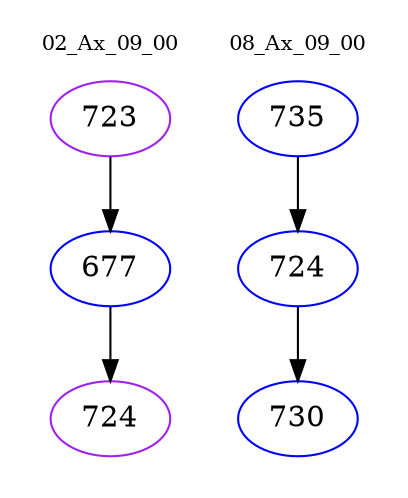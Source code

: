 digraph{
subgraph cluster_0 {
color = white
label = "02_Ax_09_00";
fontsize=10;
T0_723 [label="723", color="purple"]
T0_723 -> T0_677 [color="black"]
T0_677 [label="677", color="blue"]
T0_677 -> T0_724 [color="black"]
T0_724 [label="724", color="purple"]
}
subgraph cluster_1 {
color = white
label = "08_Ax_09_00";
fontsize=10;
T1_735 [label="735", color="blue"]
T1_735 -> T1_724 [color="black"]
T1_724 [label="724", color="blue"]
T1_724 -> T1_730 [color="black"]
T1_730 [label="730", color="blue"]
}
}
